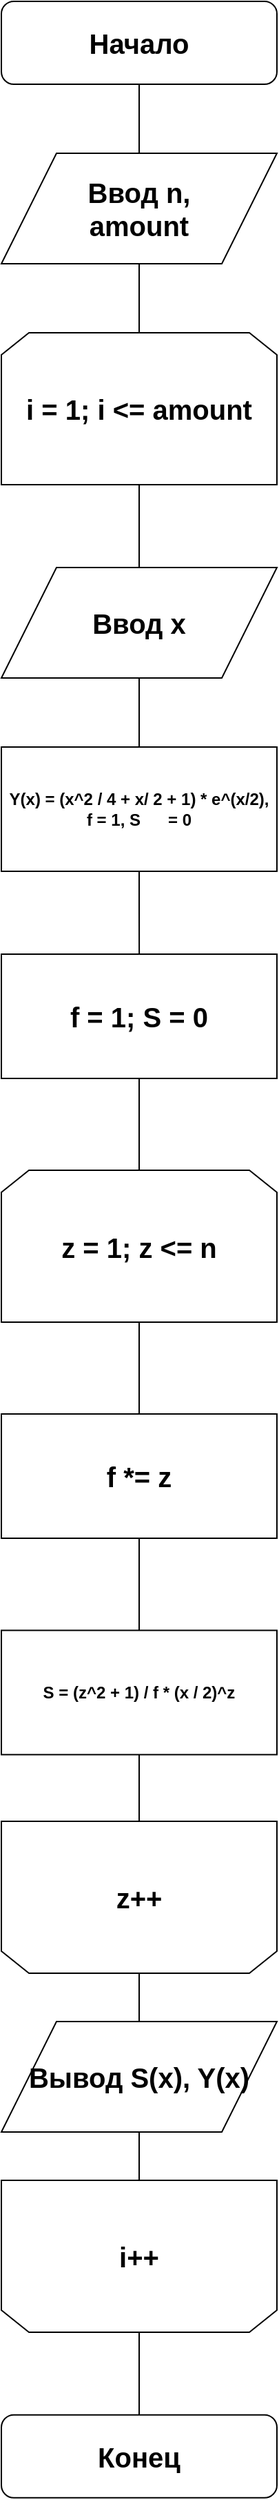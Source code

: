 <mxfile version="11.3.0" type="device" pages="1"><diagram id="fdSw4f6F0rJU6NnXERhO" name="Страница 1"><mxGraphModel dx="887" dy="551" grid="1" gridSize="10" guides="1" tooltips="1" connect="1" arrows="1" fold="1" page="1" pageScale="1" pageWidth="827" pageHeight="1169" math="0" shadow="0"><root><mxCell id="0"/><mxCell id="1" parent="0"/><mxCell id="Us_GUl7VwfUd8oIXHYNX-1" value="&lt;b style=&quot;font-size: 20px&quot;&gt;Начало&lt;/b&gt;" style="rounded=1;whiteSpace=wrap;html=1;" parent="1" vertex="1"><mxGeometry x="240" y="10" width="200" height="60" as="geometry"/></mxCell><mxCell id="Us_GUl7VwfUd8oIXHYNX-2" value="&lt;b style=&quot;font-size: 20px&quot;&gt;Конец&lt;/b&gt;" style="rounded=1;whiteSpace=wrap;html=1;" parent="1" vertex="1"><mxGeometry x="240" y="1757.857" width="200" height="60" as="geometry"/></mxCell><mxCell id="v51mE3YVQZ1Zvki8c5Y--9" style="edgeStyle=orthogonalEdgeStyle;rounded=0;orthogonalLoop=1;jettySize=auto;html=1;exitX=0.5;exitY=1;exitDx=0;exitDy=0;endArrow=none;endFill=0;" parent="1" source="Us_GUl7VwfUd8oIXHYNX-3" target="Us_GUl7VwfUd8oIXHYNX-9" edge="1"><mxGeometry relative="1" as="geometry"/></mxCell><mxCell id="Us_GUl7VwfUd8oIXHYNX-3" value="&lt;font style=&quot;font-size: 20px&quot;&gt;&lt;b&gt;Ввод n,&lt;br&gt;amount&lt;/b&gt;&lt;/font&gt;" style="shape=parallelogram;perimeter=parallelogramPerimeter;whiteSpace=wrap;html=1;" parent="1" vertex="1"><mxGeometry x="240" y="120" width="200" height="80" as="geometry"/></mxCell><mxCell id="Us_GUl7VwfUd8oIXHYNX-5" value="" style="endArrow=none;html=1;entryX=0.5;entryY=1;entryDx=0;entryDy=0;exitX=0.5;exitY=0;exitDx=0;exitDy=0;" parent="1" source="Us_GUl7VwfUd8oIXHYNX-3" target="Us_GUl7VwfUd8oIXHYNX-1" edge="1"><mxGeometry width="50" height="50" relative="1" as="geometry"><mxPoint x="120" y="200" as="sourcePoint"/><mxPoint x="170" y="150" as="targetPoint"/></mxGeometry></mxCell><mxCell id="v51mE3YVQZ1Zvki8c5Y--12" style="edgeStyle=orthogonalEdgeStyle;rounded=0;orthogonalLoop=1;jettySize=auto;html=1;exitX=0.5;exitY=1;exitDx=0;exitDy=0;entryX=0.5;entryY=0;entryDx=0;entryDy=0;endArrow=none;endFill=0;" parent="1" source="Us_GUl7VwfUd8oIXHYNX-6" edge="1"><mxGeometry relative="1" as="geometry"><mxPoint x="340.059" y="699.588" as="targetPoint"/></mxGeometry></mxCell><mxCell id="Us_GUl7VwfUd8oIXHYNX-6" value="&lt;font size=&quot;1&quot;&gt;&lt;b style=&quot;font-size: 12px&quot;&gt;Y(x) = (x^2 / 4 + x/ 2 + 1) * e^(x/2), &lt;br&gt;f = 1, S&amp;nbsp; &amp;nbsp; &amp;nbsp; = 0&lt;/b&gt;&lt;/font&gt;" style="rounded=0;whiteSpace=wrap;html=1;" parent="1" vertex="1"><mxGeometry x="240" y="550" width="200" height="90" as="geometry"/></mxCell><mxCell id="v51mE3YVQZ1Zvki8c5Y--10" style="edgeStyle=orthogonalEdgeStyle;rounded=0;orthogonalLoop=1;jettySize=auto;html=1;exitX=0.5;exitY=1;exitDx=0;exitDy=0;entryX=0.5;entryY=0;entryDx=0;entryDy=0;endArrow=none;endFill=0;" parent="1" source="Us_GUl7VwfUd8oIXHYNX-9" target="v51mE3YVQZ1Zvki8c5Y--2" edge="1"><mxGeometry relative="1" as="geometry"/></mxCell><mxCell id="Us_GUl7VwfUd8oIXHYNX-9" value="&lt;b&gt;&lt;font style=&quot;font-size: 20px&quot;&gt;i = 1; i &amp;lt;= amount&lt;/font&gt;&lt;/b&gt;" style="shape=loopLimit;whiteSpace=wrap;html=1;" parent="1" vertex="1"><mxGeometry x="240" y="250" width="200" height="110" as="geometry"/></mxCell><mxCell id="v51mE3YVQZ1Zvki8c5Y--20" style="edgeStyle=orthogonalEdgeStyle;rounded=0;orthogonalLoop=1;jettySize=auto;html=1;exitX=0.5;exitY=0;exitDx=0;exitDy=0;entryX=0.5;entryY=0;entryDx=0;entryDy=0;endArrow=none;endFill=0;" parent="1" source="Us_GUl7VwfUd8oIXHYNX-15" target="Us_GUl7VwfUd8oIXHYNX-2" edge="1"><mxGeometry relative="1" as="geometry"/></mxCell><mxCell id="Us_GUl7VwfUd8oIXHYNX-15" value="&lt;b&gt;&lt;font style=&quot;font-size: 20px&quot;&gt;i++&lt;/font&gt;&lt;/b&gt;" style="shape=loopLimit;whiteSpace=wrap;html=1;direction=west;" parent="1" vertex="1"><mxGeometry x="240" y="1588" width="200" height="110" as="geometry"/></mxCell><mxCell id="v51mE3YVQZ1Zvki8c5Y--19" style="edgeStyle=orthogonalEdgeStyle;rounded=0;orthogonalLoop=1;jettySize=auto;html=1;exitX=0.5;exitY=1;exitDx=0;exitDy=0;entryX=0.5;entryY=1;entryDx=0;entryDy=0;endArrow=none;endFill=0;" parent="1" source="Us_GUl7VwfUd8oIXHYNX-17" target="Us_GUl7VwfUd8oIXHYNX-15" edge="1"><mxGeometry relative="1" as="geometry"/></mxCell><mxCell id="Us_GUl7VwfUd8oIXHYNX-17" value="&lt;span style=&quot;font-size: 20px&quot;&gt;&lt;b&gt;Вывод S(x), Y(x)&lt;/b&gt;&lt;/span&gt;" style="shape=parallelogram;perimeter=parallelogramPerimeter;whiteSpace=wrap;html=1;" parent="1" vertex="1"><mxGeometry x="240" y="1473" width="200" height="80" as="geometry"/></mxCell><mxCell id="v51mE3YVQZ1Zvki8c5Y--11" style="edgeStyle=orthogonalEdgeStyle;rounded=0;orthogonalLoop=1;jettySize=auto;html=1;exitX=0.5;exitY=1;exitDx=0;exitDy=0;entryX=0.5;entryY=0;entryDx=0;entryDy=0;endArrow=none;endFill=0;" parent="1" source="v51mE3YVQZ1Zvki8c5Y--2" target="Us_GUl7VwfUd8oIXHYNX-6" edge="1"><mxGeometry relative="1" as="geometry"/></mxCell><mxCell id="v51mE3YVQZ1Zvki8c5Y--2" value="&lt;font style=&quot;font-size: 20px&quot;&gt;&lt;b&gt;Ввод x&lt;br&gt;&lt;/b&gt;&lt;/font&gt;" style="shape=parallelogram;perimeter=parallelogramPerimeter;whiteSpace=wrap;html=1;" parent="1" vertex="1"><mxGeometry x="240" y="420" width="200" height="80" as="geometry"/></mxCell><mxCell id="bZJTgmO9wmaIo9alAvZj-4" style="edgeStyle=orthogonalEdgeStyle;rounded=0;orthogonalLoop=1;jettySize=auto;html=1;exitX=0.5;exitY=1;exitDx=0;exitDy=0;entryX=0.5;entryY=0;entryDx=0;entryDy=0;endArrow=none;endFill=0;" edge="1" parent="1" source="v51mE3YVQZ1Zvki8c5Y--4" target="v51mE3YVQZ1Zvki8c5Y--7"><mxGeometry relative="1" as="geometry"/></mxCell><mxCell id="v51mE3YVQZ1Zvki8c5Y--4" value="&lt;b&gt;&lt;font style=&quot;font-size: 20px&quot;&gt;f *= z&lt;/font&gt;&lt;/b&gt;" style="rounded=0;whiteSpace=wrap;html=1;" parent="1" vertex="1"><mxGeometry x="240" y="1033" width="200" height="90" as="geometry"/></mxCell><mxCell id="bZJTgmO9wmaIo9alAvZj-3" style="edgeStyle=orthogonalEdgeStyle;rounded=0;orthogonalLoop=1;jettySize=auto;html=1;exitX=0.5;exitY=1;exitDx=0;exitDy=0;entryX=0.5;entryY=0;entryDx=0;entryDy=0;endArrow=none;endFill=0;" edge="1" parent="1" source="v51mE3YVQZ1Zvki8c5Y--6" target="v51mE3YVQZ1Zvki8c5Y--4"><mxGeometry relative="1" as="geometry"/></mxCell><mxCell id="v51mE3YVQZ1Zvki8c5Y--6" value="&lt;b&gt;&lt;font style=&quot;font-size: 20px&quot;&gt;z = 1; z &amp;lt;= n&lt;/font&gt;&lt;/b&gt;" style="shape=loopLimit;whiteSpace=wrap;html=1;" parent="1" vertex="1"><mxGeometry x="240" y="856.5" width="200" height="110" as="geometry"/></mxCell><mxCell id="v51mE3YVQZ1Zvki8c5Y--17" style="edgeStyle=orthogonalEdgeStyle;rounded=0;orthogonalLoop=1;jettySize=auto;html=1;exitX=0.5;exitY=1;exitDx=0;exitDy=0;entryX=0.5;entryY=1;entryDx=0;entryDy=0;endArrow=none;endFill=0;" parent="1" source="v51mE3YVQZ1Zvki8c5Y--7" target="v51mE3YVQZ1Zvki8c5Y--8" edge="1"><mxGeometry relative="1" as="geometry"/></mxCell><mxCell id="v51mE3YVQZ1Zvki8c5Y--7" value="&lt;b&gt;S = (z^2 + 1) / f * (x / 2)^z&lt;/b&gt;" style="rounded=0;whiteSpace=wrap;html=1;" parent="1" vertex="1"><mxGeometry x="240" y="1189.714" width="200" height="90" as="geometry"/></mxCell><mxCell id="v51mE3YVQZ1Zvki8c5Y--18" style="edgeStyle=orthogonalEdgeStyle;rounded=0;orthogonalLoop=1;jettySize=auto;html=1;exitX=0.5;exitY=0;exitDx=0;exitDy=0;entryX=0.5;entryY=0;entryDx=0;entryDy=0;endArrow=none;endFill=0;" parent="1" source="v51mE3YVQZ1Zvki8c5Y--8" target="Us_GUl7VwfUd8oIXHYNX-17" edge="1"><mxGeometry relative="1" as="geometry"/></mxCell><mxCell id="v51mE3YVQZ1Zvki8c5Y--8" value="&lt;b&gt;&lt;font style=&quot;font-size: 20px&quot;&gt;z++&lt;/font&gt;&lt;/b&gt;" style="shape=loopLimit;whiteSpace=wrap;html=1;direction=west;" parent="1" vertex="1"><mxGeometry x="240" y="1328" width="200" height="110" as="geometry"/></mxCell><mxCell id="bZJTgmO9wmaIo9alAvZj-2" style="edgeStyle=orthogonalEdgeStyle;rounded=0;orthogonalLoop=1;jettySize=auto;html=1;exitX=0.5;exitY=1;exitDx=0;exitDy=0;entryX=0.5;entryY=0;entryDx=0;entryDy=0;endArrow=none;endFill=0;" edge="1" parent="1" source="bZJTgmO9wmaIo9alAvZj-1" target="v51mE3YVQZ1Zvki8c5Y--6"><mxGeometry relative="1" as="geometry"/></mxCell><mxCell id="bZJTgmO9wmaIo9alAvZj-1" value="&lt;span style=&quot;font-size: 20px&quot;&gt;&lt;b&gt;f = 1; S = 0&lt;/b&gt;&lt;/span&gt;" style="rounded=0;whiteSpace=wrap;html=1;" vertex="1" parent="1"><mxGeometry x="240" y="700" width="200" height="90" as="geometry"/></mxCell></root></mxGraphModel></diagram></mxfile>